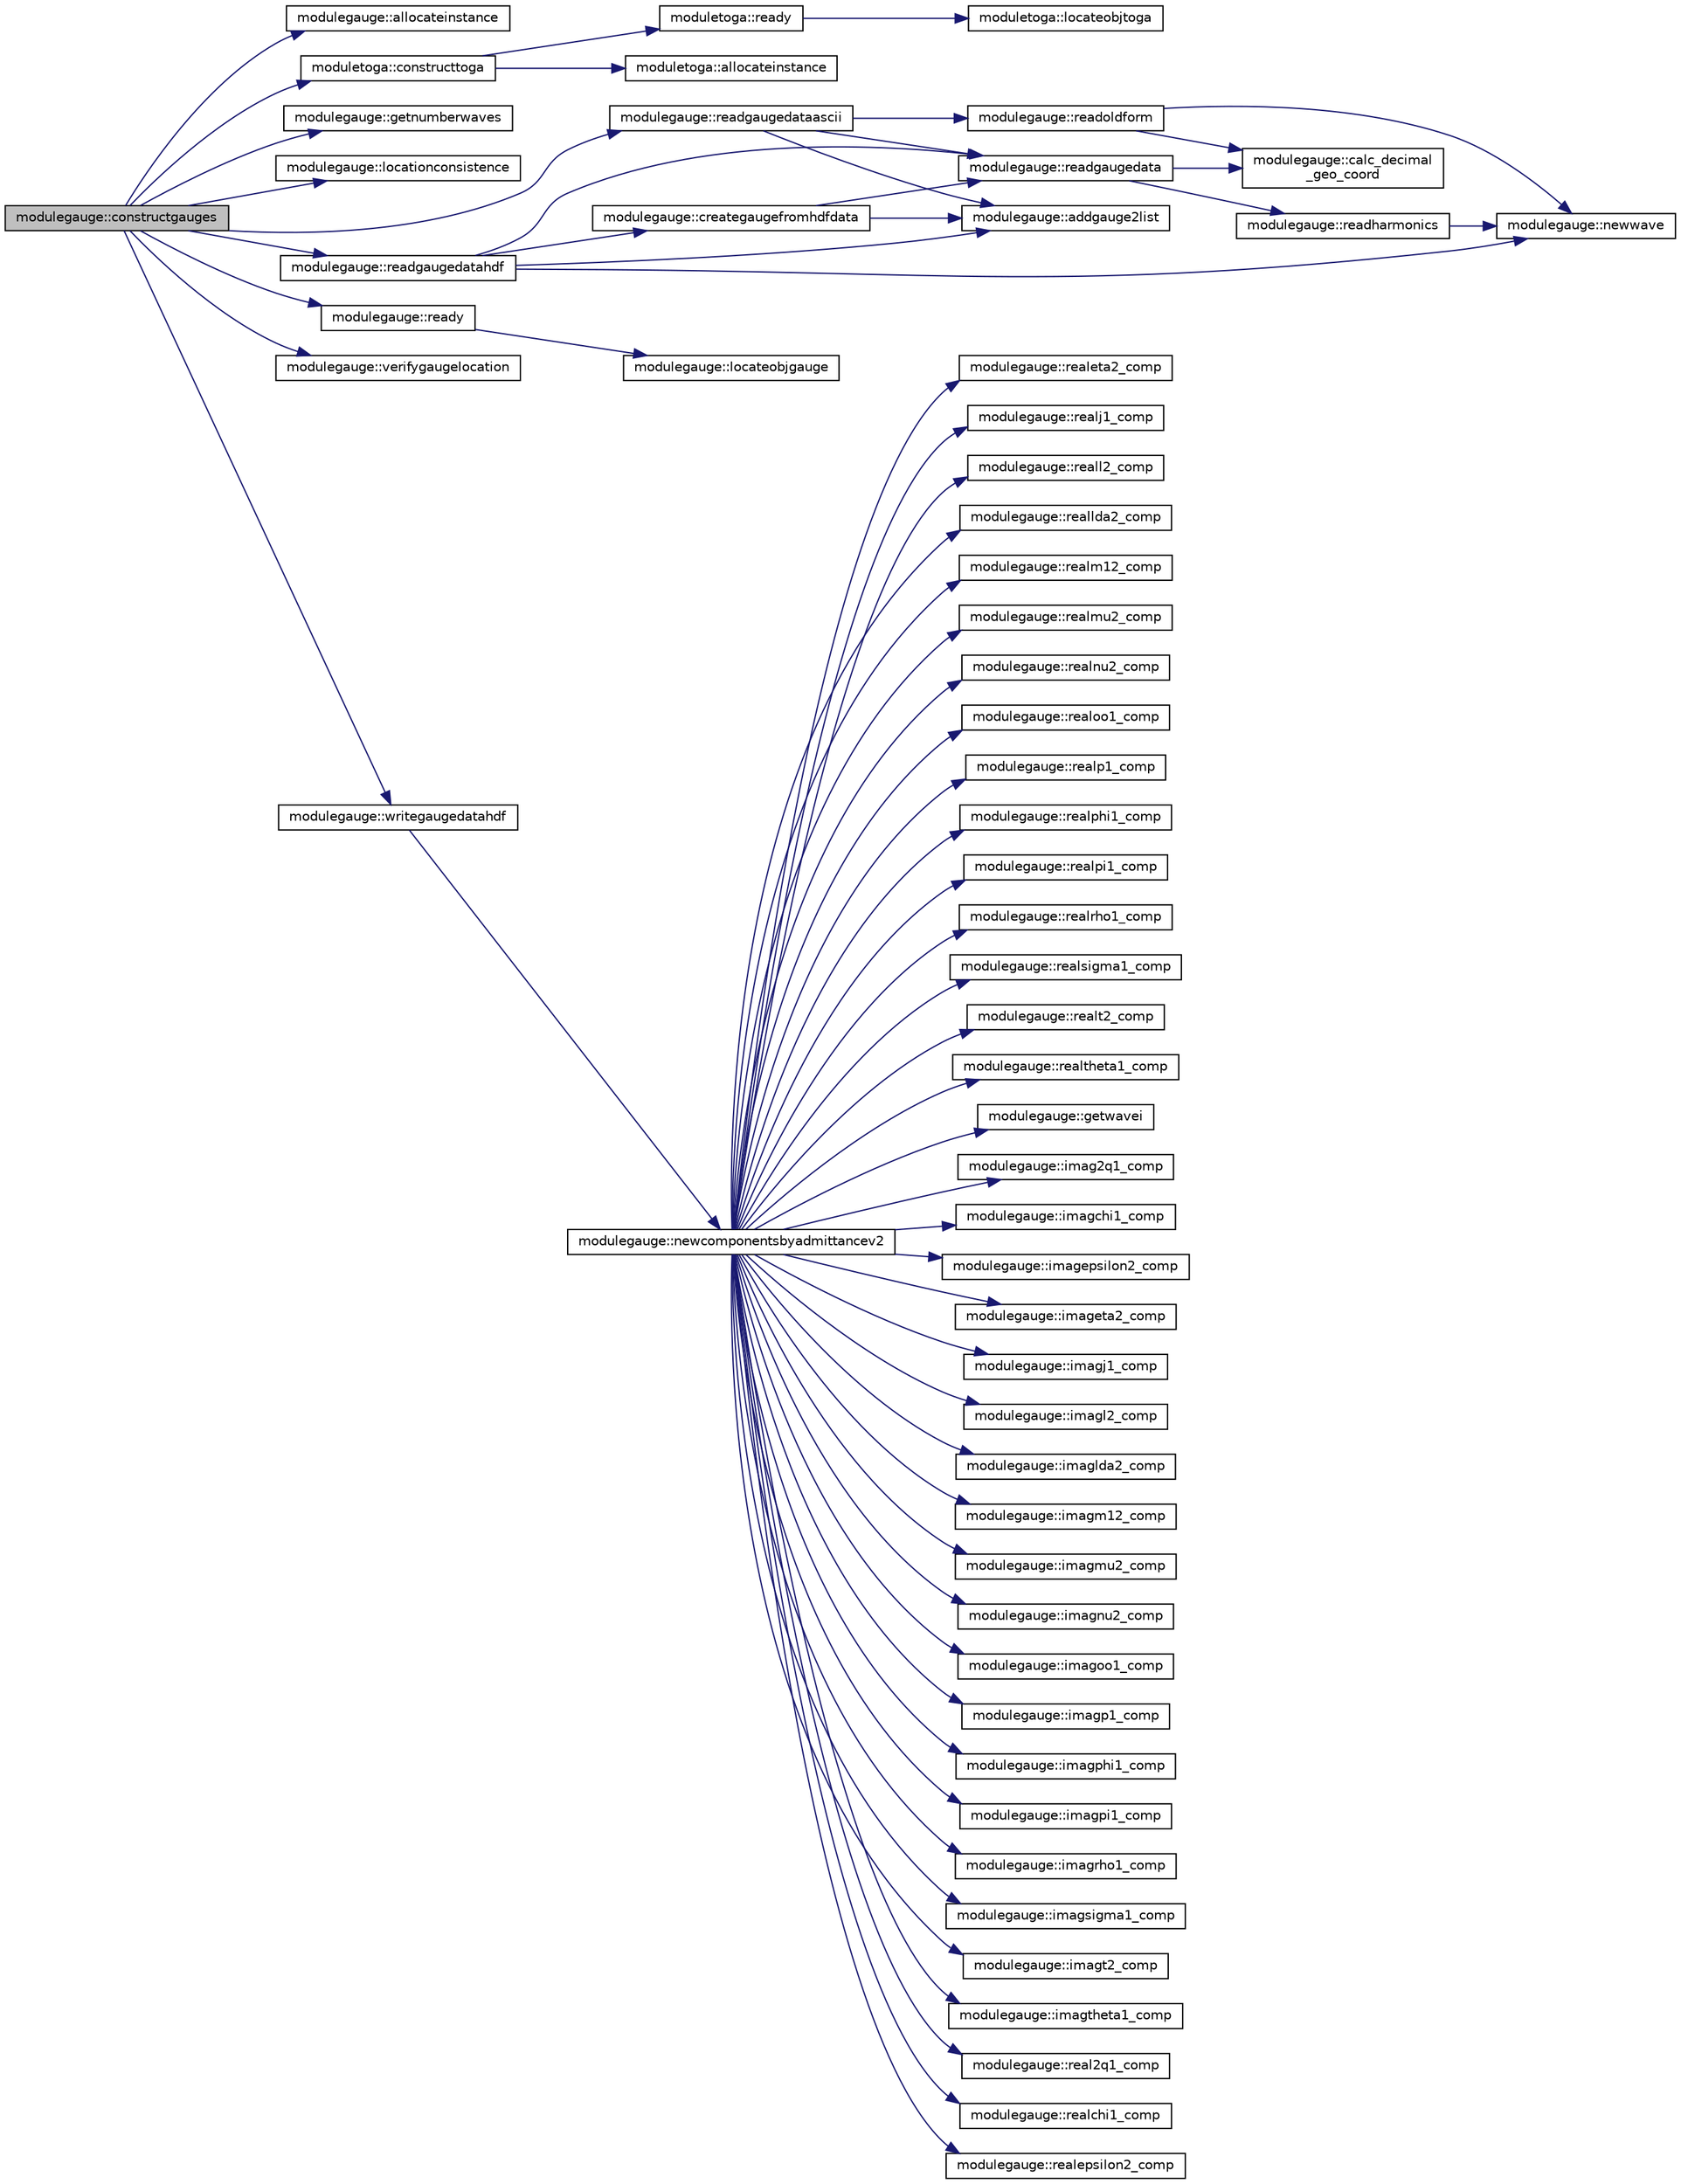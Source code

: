 digraph "modulegauge::constructgauges"
{
 // LATEX_PDF_SIZE
  edge [fontname="Helvetica",fontsize="10",labelfontname="Helvetica",labelfontsize="10"];
  node [fontname="Helvetica",fontsize="10",shape=record];
  rankdir="LR";
  Node1 [label="modulegauge::constructgauges",height=0.2,width=0.4,color="black", fillcolor="grey75", style="filled", fontcolor="black",tooltip=" "];
  Node1 -> Node2 [color="midnightblue",fontsize="10",style="solid",fontname="Helvetica"];
  Node2 [label="modulegauge::allocateinstance",height=0.2,width=0.4,color="black", fillcolor="white", style="filled",URL="$namespacemodulegauge.html#a1aea609b0bda24026589e2d67bf3e0ab",tooltip=" "];
  Node1 -> Node3 [color="midnightblue",fontsize="10",style="solid",fontname="Helvetica"];
  Node3 [label="moduletoga::constructtoga",height=0.2,width=0.4,color="black", fillcolor="white", style="filled",URL="$namespacemoduletoga.html#a49f980ff51e54f1045b60179a9ab5226",tooltip=" "];
  Node3 -> Node4 [color="midnightblue",fontsize="10",style="solid",fontname="Helvetica"];
  Node4 [label="moduletoga::allocateinstance",height=0.2,width=0.4,color="black", fillcolor="white", style="filled",URL="$namespacemoduletoga.html#a307ed1550871bbb2f18f8facda132b11",tooltip=" "];
  Node3 -> Node5 [color="midnightblue",fontsize="10",style="solid",fontname="Helvetica"];
  Node5 [label="moduletoga::ready",height=0.2,width=0.4,color="black", fillcolor="white", style="filled",URL="$namespacemoduletoga.html#a62311ad918280d20f2f5383ab0a8dac4",tooltip=" "];
  Node5 -> Node6 [color="midnightblue",fontsize="10",style="solid",fontname="Helvetica"];
  Node6 [label="moduletoga::locateobjtoga",height=0.2,width=0.4,color="black", fillcolor="white", style="filled",URL="$namespacemoduletoga.html#a0dcf3a4301085371bb48ab041d1cec59",tooltip=" "];
  Node1 -> Node7 [color="midnightblue",fontsize="10",style="solid",fontname="Helvetica"];
  Node7 [label="modulegauge::getnumberwaves",height=0.2,width=0.4,color="black", fillcolor="white", style="filled",URL="$namespacemodulegauge.html#a3e3b74ba912595c577820445ad14cb64",tooltip=" "];
  Node1 -> Node8 [color="midnightblue",fontsize="10",style="solid",fontname="Helvetica"];
  Node8 [label="modulegauge::locationconsistence",height=0.2,width=0.4,color="black", fillcolor="white", style="filled",URL="$namespacemodulegauge.html#a3c28cc048b2b01fde65fb7a5fc9f7213",tooltip=" "];
  Node1 -> Node9 [color="midnightblue",fontsize="10",style="solid",fontname="Helvetica"];
  Node9 [label="modulegauge::readgaugedataascii",height=0.2,width=0.4,color="black", fillcolor="white", style="filled",URL="$namespacemodulegauge.html#a6f6a7638c9e37ab7f5461866ec475f03",tooltip=" "];
  Node9 -> Node10 [color="midnightblue",fontsize="10",style="solid",fontname="Helvetica"];
  Node10 [label="modulegauge::addgauge2list",height=0.2,width=0.4,color="black", fillcolor="white", style="filled",URL="$namespacemodulegauge.html#a672a5d3f45d4bf6b413012a0705ca328",tooltip=" "];
  Node9 -> Node11 [color="midnightblue",fontsize="10",style="solid",fontname="Helvetica"];
  Node11 [label="modulegauge::readgaugedata",height=0.2,width=0.4,color="black", fillcolor="white", style="filled",URL="$namespacemodulegauge.html#a6be887d8098d9844b158ef75048c3473",tooltip=" "];
  Node11 -> Node12 [color="midnightblue",fontsize="10",style="solid",fontname="Helvetica"];
  Node12 [label="modulegauge::calc_decimal\l_geo_coord",height=0.2,width=0.4,color="black", fillcolor="white", style="filled",URL="$namespacemodulegauge.html#adb09b4f645d53ae4da6e979cbda1d5ea",tooltip=" "];
  Node11 -> Node13 [color="midnightblue",fontsize="10",style="solid",fontname="Helvetica"];
  Node13 [label="modulegauge::readharmonics",height=0.2,width=0.4,color="black", fillcolor="white", style="filled",URL="$namespacemodulegauge.html#a9095cfa51e7b4150e1d3889efe30b265",tooltip=" "];
  Node13 -> Node14 [color="midnightblue",fontsize="10",style="solid",fontname="Helvetica"];
  Node14 [label="modulegauge::newwave",height=0.2,width=0.4,color="black", fillcolor="white", style="filled",URL="$namespacemodulegauge.html#ad253767480082a0c9e00cc725e85786e",tooltip=" "];
  Node9 -> Node15 [color="midnightblue",fontsize="10",style="solid",fontname="Helvetica"];
  Node15 [label="modulegauge::readoldform",height=0.2,width=0.4,color="black", fillcolor="white", style="filled",URL="$namespacemodulegauge.html#a046651f5fe7a0df46688f6d3467b09b5",tooltip=" "];
  Node15 -> Node12 [color="midnightblue",fontsize="10",style="solid",fontname="Helvetica"];
  Node15 -> Node14 [color="midnightblue",fontsize="10",style="solid",fontname="Helvetica"];
  Node1 -> Node16 [color="midnightblue",fontsize="10",style="solid",fontname="Helvetica"];
  Node16 [label="modulegauge::readgaugedatahdf",height=0.2,width=0.4,color="black", fillcolor="white", style="filled",URL="$namespacemodulegauge.html#a26f00d7d5cd5edd1ce28da62855cb19f",tooltip=" "];
  Node16 -> Node10 [color="midnightblue",fontsize="10",style="solid",fontname="Helvetica"];
  Node16 -> Node17 [color="midnightblue",fontsize="10",style="solid",fontname="Helvetica"];
  Node17 [label="modulegauge::creategaugefromhdfdata",height=0.2,width=0.4,color="black", fillcolor="white", style="filled",URL="$namespacemodulegauge.html#a986286ef5f7c779896aa9d9797f840cd",tooltip=" "];
  Node17 -> Node10 [color="midnightblue",fontsize="10",style="solid",fontname="Helvetica"];
  Node17 -> Node11 [color="midnightblue",fontsize="10",style="solid",fontname="Helvetica"];
  Node16 -> Node14 [color="midnightblue",fontsize="10",style="solid",fontname="Helvetica"];
  Node16 -> Node11 [color="midnightblue",fontsize="10",style="solid",fontname="Helvetica"];
  Node1 -> Node18 [color="midnightblue",fontsize="10",style="solid",fontname="Helvetica"];
  Node18 [label="modulegauge::ready",height=0.2,width=0.4,color="black", fillcolor="white", style="filled",URL="$namespacemodulegauge.html#a8ece20a220d6beae6919846687d6fe8f",tooltip=" "];
  Node18 -> Node19 [color="midnightblue",fontsize="10",style="solid",fontname="Helvetica"];
  Node19 [label="modulegauge::locateobjgauge",height=0.2,width=0.4,color="black", fillcolor="white", style="filled",URL="$namespacemodulegauge.html#ad450a5738058992462096cd7d19b5a94",tooltip=" "];
  Node1 -> Node20 [color="midnightblue",fontsize="10",style="solid",fontname="Helvetica"];
  Node20 [label="modulegauge::verifygaugelocation",height=0.2,width=0.4,color="black", fillcolor="white", style="filled",URL="$namespacemodulegauge.html#a5143391f003e2c838204ca20768435a4",tooltip=" "];
  Node1 -> Node21 [color="midnightblue",fontsize="10",style="solid",fontname="Helvetica"];
  Node21 [label="modulegauge::writegaugedatahdf",height=0.2,width=0.4,color="black", fillcolor="white", style="filled",URL="$namespacemodulegauge.html#a473e631b98b7b3cb869f4ede62f77425",tooltip=" "];
  Node21 -> Node22 [color="midnightblue",fontsize="10",style="solid",fontname="Helvetica"];
  Node22 [label="modulegauge::newcomponentsbyadmittancev2",height=0.2,width=0.4,color="black", fillcolor="white", style="filled",URL="$namespacemodulegauge.html#ac754b86d90578ff131adeb4a3ac03dc5",tooltip=" "];
  Node22 -> Node23 [color="midnightblue",fontsize="10",style="solid",fontname="Helvetica"];
  Node23 [label="modulegauge::getwavei",height=0.2,width=0.4,color="black", fillcolor="white", style="filled",URL="$namespacemodulegauge.html#af6c96743755f8c096eb5335e0993e175",tooltip=" "];
  Node22 -> Node24 [color="midnightblue",fontsize="10",style="solid",fontname="Helvetica"];
  Node24 [label="modulegauge::imag2q1_comp",height=0.2,width=0.4,color="black", fillcolor="white", style="filled",URL="$namespacemodulegauge.html#ab71fe2294ae9095789c94992c6add8bf",tooltip=" "];
  Node22 -> Node25 [color="midnightblue",fontsize="10",style="solid",fontname="Helvetica"];
  Node25 [label="modulegauge::imagchi1_comp",height=0.2,width=0.4,color="black", fillcolor="white", style="filled",URL="$namespacemodulegauge.html#a681cb9c3664a268964c3c3d9e1aaccfd",tooltip=" "];
  Node22 -> Node26 [color="midnightblue",fontsize="10",style="solid",fontname="Helvetica"];
  Node26 [label="modulegauge::imagepsilon2_comp",height=0.2,width=0.4,color="black", fillcolor="white", style="filled",URL="$namespacemodulegauge.html#a28b6b5b37157cb9ca35800eacb09e7fc",tooltip=" "];
  Node22 -> Node27 [color="midnightblue",fontsize="10",style="solid",fontname="Helvetica"];
  Node27 [label="modulegauge::imageta2_comp",height=0.2,width=0.4,color="black", fillcolor="white", style="filled",URL="$namespacemodulegauge.html#a86cfe6d4e8801b4ade2414988f7586a7",tooltip=" "];
  Node22 -> Node28 [color="midnightblue",fontsize="10",style="solid",fontname="Helvetica"];
  Node28 [label="modulegauge::imagj1_comp",height=0.2,width=0.4,color="black", fillcolor="white", style="filled",URL="$namespacemodulegauge.html#af198ff90d25c103ae0c6ea8dc688ac4f",tooltip=" "];
  Node22 -> Node29 [color="midnightblue",fontsize="10",style="solid",fontname="Helvetica"];
  Node29 [label="modulegauge::imagl2_comp",height=0.2,width=0.4,color="black", fillcolor="white", style="filled",URL="$namespacemodulegauge.html#aed10e532f405cfa750b753e960e5a8dc",tooltip=" "];
  Node22 -> Node30 [color="midnightblue",fontsize="10",style="solid",fontname="Helvetica"];
  Node30 [label="modulegauge::imaglda2_comp",height=0.2,width=0.4,color="black", fillcolor="white", style="filled",URL="$namespacemodulegauge.html#a0f06a83482f5b7e22cfbc40e9f7e89f4",tooltip=" "];
  Node22 -> Node31 [color="midnightblue",fontsize="10",style="solid",fontname="Helvetica"];
  Node31 [label="modulegauge::imagm12_comp",height=0.2,width=0.4,color="black", fillcolor="white", style="filled",URL="$namespacemodulegauge.html#aa6945b552551befe5db497d61883c814",tooltip=" "];
  Node22 -> Node32 [color="midnightblue",fontsize="10",style="solid",fontname="Helvetica"];
  Node32 [label="modulegauge::imagmu2_comp",height=0.2,width=0.4,color="black", fillcolor="white", style="filled",URL="$namespacemodulegauge.html#acb26f834d34705945913d60c75c3ce71",tooltip=" "];
  Node22 -> Node33 [color="midnightblue",fontsize="10",style="solid",fontname="Helvetica"];
  Node33 [label="modulegauge::imagnu2_comp",height=0.2,width=0.4,color="black", fillcolor="white", style="filled",URL="$namespacemodulegauge.html#a63b14124c79ff7d860721610832a3ef5",tooltip=" "];
  Node22 -> Node34 [color="midnightblue",fontsize="10",style="solid",fontname="Helvetica"];
  Node34 [label="modulegauge::imagoo1_comp",height=0.2,width=0.4,color="black", fillcolor="white", style="filled",URL="$namespacemodulegauge.html#a2916ed439bb6cf0eacf5070d3fc179d7",tooltip=" "];
  Node22 -> Node35 [color="midnightblue",fontsize="10",style="solid",fontname="Helvetica"];
  Node35 [label="modulegauge::imagp1_comp",height=0.2,width=0.4,color="black", fillcolor="white", style="filled",URL="$namespacemodulegauge.html#a45d6d9badd92c973e90b945525d4c23e",tooltip=" "];
  Node22 -> Node36 [color="midnightblue",fontsize="10",style="solid",fontname="Helvetica"];
  Node36 [label="modulegauge::imagphi1_comp",height=0.2,width=0.4,color="black", fillcolor="white", style="filled",URL="$namespacemodulegauge.html#a0d65a34744a9e60a2568d7e627a69831",tooltip=" "];
  Node22 -> Node37 [color="midnightblue",fontsize="10",style="solid",fontname="Helvetica"];
  Node37 [label="modulegauge::imagpi1_comp",height=0.2,width=0.4,color="black", fillcolor="white", style="filled",URL="$namespacemodulegauge.html#a71b5d5333c564a3344645bef85a9e75b",tooltip=" "];
  Node22 -> Node38 [color="midnightblue",fontsize="10",style="solid",fontname="Helvetica"];
  Node38 [label="modulegauge::imagrho1_comp",height=0.2,width=0.4,color="black", fillcolor="white", style="filled",URL="$namespacemodulegauge.html#ab3aa99d6bca64d01ca7e09d41c9bd6f9",tooltip=" "];
  Node22 -> Node39 [color="midnightblue",fontsize="10",style="solid",fontname="Helvetica"];
  Node39 [label="modulegauge::imagsigma1_comp",height=0.2,width=0.4,color="black", fillcolor="white", style="filled",URL="$namespacemodulegauge.html#af07cc0a3df0d15cac79f031de3fb79a7",tooltip=" "];
  Node22 -> Node40 [color="midnightblue",fontsize="10",style="solid",fontname="Helvetica"];
  Node40 [label="modulegauge::imagt2_comp",height=0.2,width=0.4,color="black", fillcolor="white", style="filled",URL="$namespacemodulegauge.html#a2dcd9bdfab5c9c98762f6cc509efd8ae",tooltip=" "];
  Node22 -> Node41 [color="midnightblue",fontsize="10",style="solid",fontname="Helvetica"];
  Node41 [label="modulegauge::imagtheta1_comp",height=0.2,width=0.4,color="black", fillcolor="white", style="filled",URL="$namespacemodulegauge.html#a2e204b866f8da90453f9d7af3fd23ec6",tooltip=" "];
  Node22 -> Node42 [color="midnightblue",fontsize="10",style="solid",fontname="Helvetica"];
  Node42 [label="modulegauge::real2q1_comp",height=0.2,width=0.4,color="black", fillcolor="white", style="filled",URL="$namespacemodulegauge.html#a3570d6ed4834d7d873f7b068c99c9ef5",tooltip=" "];
  Node22 -> Node43 [color="midnightblue",fontsize="10",style="solid",fontname="Helvetica"];
  Node43 [label="modulegauge::realchi1_comp",height=0.2,width=0.4,color="black", fillcolor="white", style="filled",URL="$namespacemodulegauge.html#ab5f77ac1ee7d3ccaa97fe4e99a711bdb",tooltip=" "];
  Node22 -> Node44 [color="midnightblue",fontsize="10",style="solid",fontname="Helvetica"];
  Node44 [label="modulegauge::realepsilon2_comp",height=0.2,width=0.4,color="black", fillcolor="white", style="filled",URL="$namespacemodulegauge.html#a21ce68783e04b0fd7b9b57cc33bb1117",tooltip=" "];
  Node22 -> Node45 [color="midnightblue",fontsize="10",style="solid",fontname="Helvetica"];
  Node45 [label="modulegauge::realeta2_comp",height=0.2,width=0.4,color="black", fillcolor="white", style="filled",URL="$namespacemodulegauge.html#a56eb9e88f9dfa7360cdf57474d0371d0",tooltip=" "];
  Node22 -> Node46 [color="midnightblue",fontsize="10",style="solid",fontname="Helvetica"];
  Node46 [label="modulegauge::realj1_comp",height=0.2,width=0.4,color="black", fillcolor="white", style="filled",URL="$namespacemodulegauge.html#a48b5405cff2ce5a1d7821cc09cd69260",tooltip=" "];
  Node22 -> Node47 [color="midnightblue",fontsize="10",style="solid",fontname="Helvetica"];
  Node47 [label="modulegauge::reall2_comp",height=0.2,width=0.4,color="black", fillcolor="white", style="filled",URL="$namespacemodulegauge.html#ae24e18d5af2b616f42c314149246cef5",tooltip=" "];
  Node22 -> Node48 [color="midnightblue",fontsize="10",style="solid",fontname="Helvetica"];
  Node48 [label="modulegauge::reallda2_comp",height=0.2,width=0.4,color="black", fillcolor="white", style="filled",URL="$namespacemodulegauge.html#aa12106b28d4813b546feb45a0408ffa0",tooltip=" "];
  Node22 -> Node49 [color="midnightblue",fontsize="10",style="solid",fontname="Helvetica"];
  Node49 [label="modulegauge::realm12_comp",height=0.2,width=0.4,color="black", fillcolor="white", style="filled",URL="$namespacemodulegauge.html#ae46da4813d3e3f271dc78267bee39db6",tooltip=" "];
  Node22 -> Node50 [color="midnightblue",fontsize="10",style="solid",fontname="Helvetica"];
  Node50 [label="modulegauge::realmu2_comp",height=0.2,width=0.4,color="black", fillcolor="white", style="filled",URL="$namespacemodulegauge.html#aba58a8476e1ed7afa1d32b6ec5119be3",tooltip=" "];
  Node22 -> Node51 [color="midnightblue",fontsize="10",style="solid",fontname="Helvetica"];
  Node51 [label="modulegauge::realnu2_comp",height=0.2,width=0.4,color="black", fillcolor="white", style="filled",URL="$namespacemodulegauge.html#a3fe2f51cb87bda2360ce6930edea74fd",tooltip=" "];
  Node22 -> Node52 [color="midnightblue",fontsize="10",style="solid",fontname="Helvetica"];
  Node52 [label="modulegauge::realoo1_comp",height=0.2,width=0.4,color="black", fillcolor="white", style="filled",URL="$namespacemodulegauge.html#a993e1ea45365954809031bb57945219b",tooltip=" "];
  Node22 -> Node53 [color="midnightblue",fontsize="10",style="solid",fontname="Helvetica"];
  Node53 [label="modulegauge::realp1_comp",height=0.2,width=0.4,color="black", fillcolor="white", style="filled",URL="$namespacemodulegauge.html#a063b6192aa0376262853a2161d0f21da",tooltip=" "];
  Node22 -> Node54 [color="midnightblue",fontsize="10",style="solid",fontname="Helvetica"];
  Node54 [label="modulegauge::realphi1_comp",height=0.2,width=0.4,color="black", fillcolor="white", style="filled",URL="$namespacemodulegauge.html#aa6ea15f43448899f9b29ff0b1dfc29db",tooltip=" "];
  Node22 -> Node55 [color="midnightblue",fontsize="10",style="solid",fontname="Helvetica"];
  Node55 [label="modulegauge::realpi1_comp",height=0.2,width=0.4,color="black", fillcolor="white", style="filled",URL="$namespacemodulegauge.html#a09dbdb08ae03c360a014f9a99d18930d",tooltip=" "];
  Node22 -> Node56 [color="midnightblue",fontsize="10",style="solid",fontname="Helvetica"];
  Node56 [label="modulegauge::realrho1_comp",height=0.2,width=0.4,color="black", fillcolor="white", style="filled",URL="$namespacemodulegauge.html#aa1a4b7af3abfc8dfce0801b6c016f928",tooltip=" "];
  Node22 -> Node57 [color="midnightblue",fontsize="10",style="solid",fontname="Helvetica"];
  Node57 [label="modulegauge::realsigma1_comp",height=0.2,width=0.4,color="black", fillcolor="white", style="filled",URL="$namespacemodulegauge.html#a639e6e7756ddc09a7f1410460b232db1",tooltip=" "];
  Node22 -> Node58 [color="midnightblue",fontsize="10",style="solid",fontname="Helvetica"];
  Node58 [label="modulegauge::realt2_comp",height=0.2,width=0.4,color="black", fillcolor="white", style="filled",URL="$namespacemodulegauge.html#a5708a7eceb753eedf87d41d40a3a619a",tooltip=" "];
  Node22 -> Node59 [color="midnightblue",fontsize="10",style="solid",fontname="Helvetica"];
  Node59 [label="modulegauge::realtheta1_comp",height=0.2,width=0.4,color="black", fillcolor="white", style="filled",URL="$namespacemodulegauge.html#ad2e8899353e8c890c82e852038be05f9",tooltip=" "];
}
